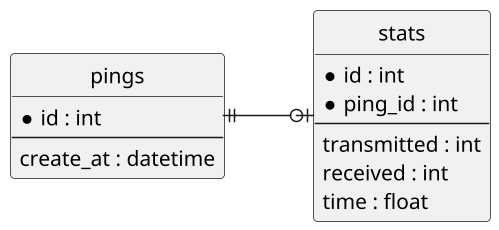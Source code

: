 @startuml
hide circle
scale 1.5
skinparam linetype ortho
skinparam monochrome true
left to right direction

entity "pings" as ping {
  *id : int
  --
  create_at : datetime
}

entity "stats" as stats {
  *id : int
  *ping_id : int
  --
  transmitted : int
  received : int
  time : float
}

ping ||--o| stats
@enduml
